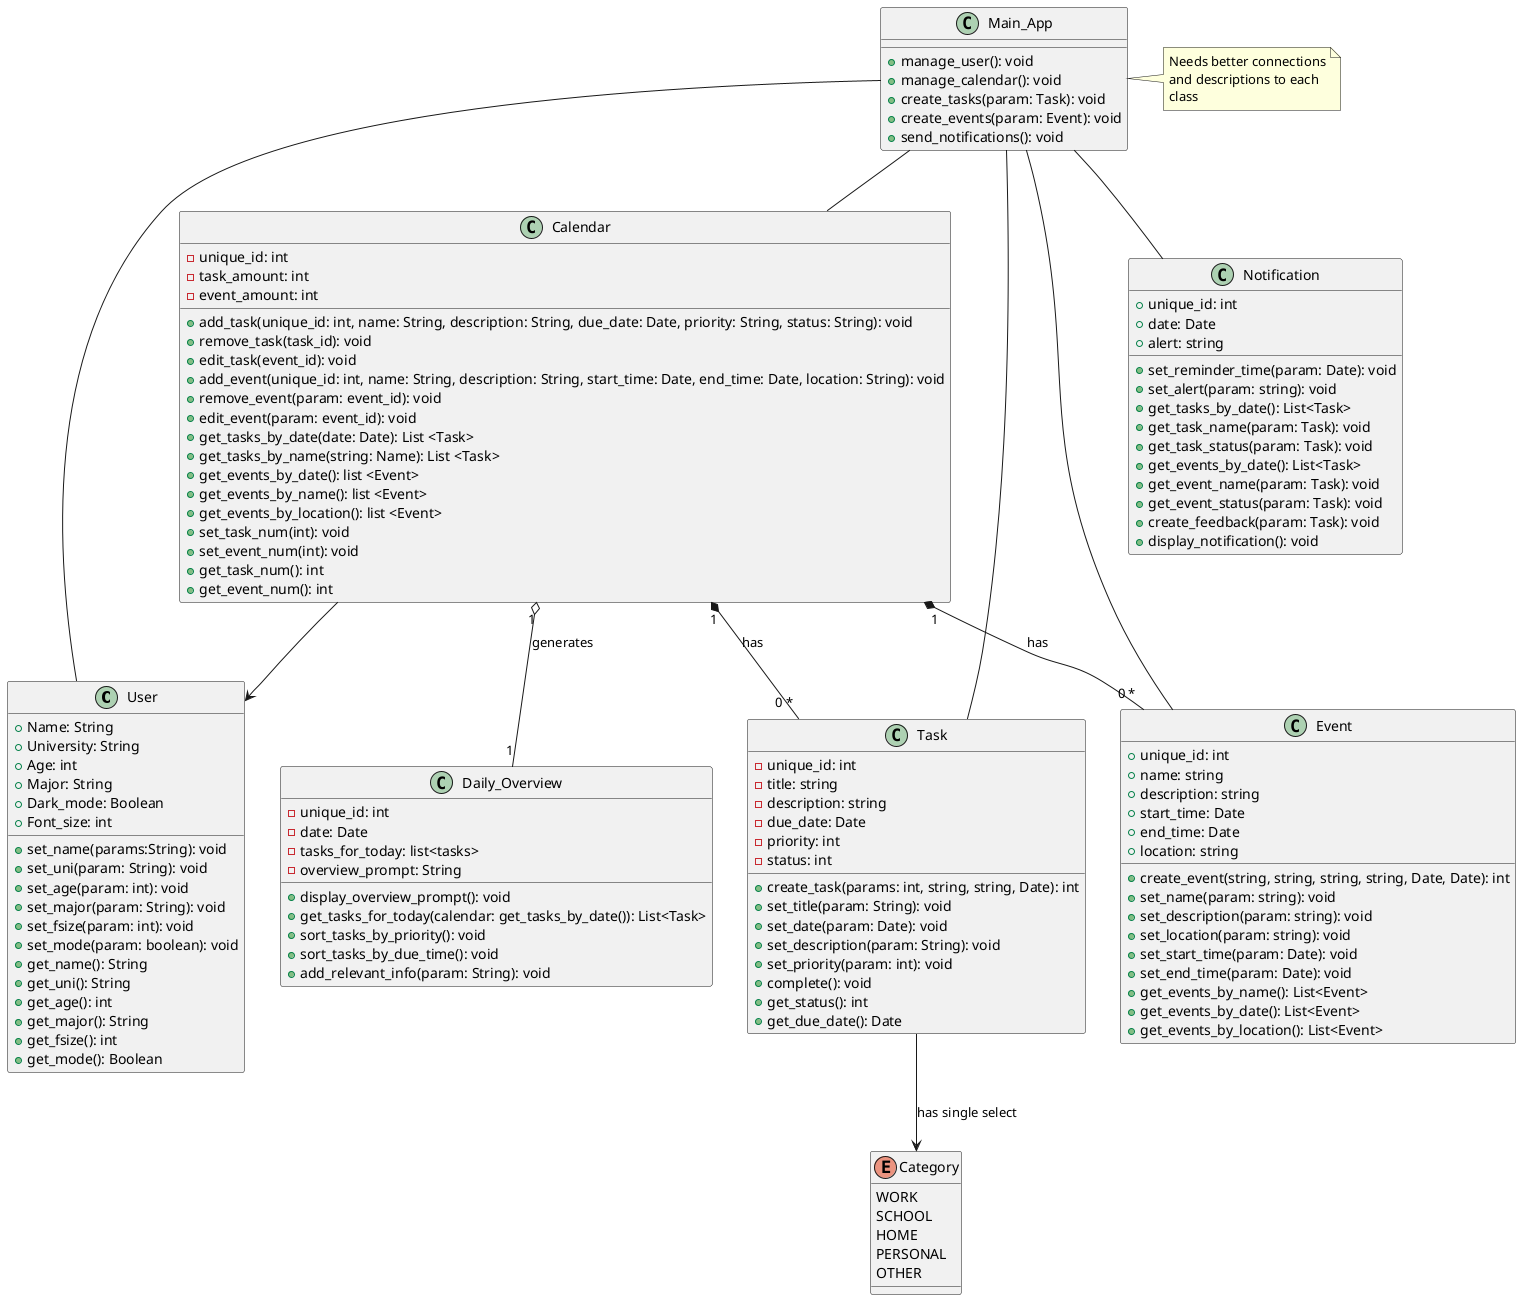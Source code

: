 @startuml

class User {
  +Name: String
  +University: String
  +Age: int
  +Major: String
  +Dark_mode: Boolean
  +Font_size: int
  +set_name(params:String): void
  +set_uni(param: String): void
  +set_age(param: int): void
  +set_major(param: String): void
  +set_fsize(param: int): void
  +set_mode(param: boolean): void
  +get_name(): String
  +get_uni(): String
  +get_age(): int
  +get_major(): String
  +get_fsize(): int
  +get_mode(): Boolean
}

class Calendar {
  -unique_id: int  
  -task_amount: int
  -event_amount: int
  +add_task(unique_id: int, name: String, description: String, due_date: Date, priority: String, status: String): void
  +remove_task(task_id): void
  +edit_task(event_id): void
  +add_event(unique_id: int, name: String, description: String, start_time: Date, end_time: Date, location: String): void
  +remove_event(param: event_id): void
  +edit_event(param: event_id): void
  +get_tasks_by_date(date: Date): List <Task>
  +get_tasks_by_name(string: Name): List <Task>
  +get_events_by_date(): list <Event>
  +get_events_by_name(): list <Event>
  +get_events_by_location(): list <Event>
  +set_task_num(int): void
  +set_event_num(int): void
  +get_task_num(): int
  +get_event_num(): int
}

class Task {
  -unique_id: int
  -title: string
  -description: string
  -due_date: Date
  -priority: int
  -status: int
  +create_task(params: int, string, string, Date): int
  +set_title(param: String): void
  +set_date(param: Date): void
  +set_description(param: String): void
  +set_priority(param: int): void
  +complete(): void
  +get_status(): int
  +get_due_date(): Date
}

enum Category {
  WORK
  SCHOOL
  HOME
  PERSONAL
  OTHER
}

class Notification {
  +unique_id: int  
  +date: Date
  +alert: string
  
  +set_reminder_time(param: Date): void
  +set_alert(param: string): void
  +get_tasks_by_date(): List<Task>
  +get_task_name(param: Task): void
  +get_task_status(param: Task): void
  +get_events_by_date(): List<Task>
  +get_event_name(param: Task): void
  +get_event_status(param: Task): void
  +create_feedback(param: Task): void
  +display_notification(): void
}

class Event {
  +unique_id: int  
  +name: string
  +description: string
  +start_time: Date
  +end_time: Date
  +location: string
  +create_event(string, string, string, string, Date, Date): int
  +set_name(param: string): void
  +set_description(param: string): void
  +set_location(param: string): void
  +set_start_time(param: Date): void
  +set_end_time(param: Date): void
  +get_events_by_name(): List<Event>
  +get_events_by_date(): List<Event>
  +get_events_by_location(): List<Event>
}

class Daily_Overview {
    -unique_id: int
    -date: Date
    -tasks_for_today: list<tasks>
    -overview_prompt: String

    +display_overview_prompt(): void
    +get_tasks_for_today(calendar: get_tasks_by_date()): List<Task>
    +sort_tasks_by_priority(): void
    +sort_tasks_by_due_time(): void
    +add_relevant_info(param: String): void
}

class Main_App {
  +manage_user(): void
  +manage_calendar(): void
  +create_tasks(param: Task): void
  +create_events(param: Event): void
  +send_notifications(): void
}

note right of Main_App
  Needs better connections
  and descriptions to each
  class
end note
Main_App -- User
Main_App -- Calendar
Main_App -- Task
Main_App -- Event
Main_App -- Notification

Calendar --> User
Calendar "1" *-- "0 *" Task : "has"
Calendar "1" *-- "0 *" Event : "has"
Calendar "1" o-- "1" Daily_Overview : "generates"
Task --> Category : "has single select"

@enduml